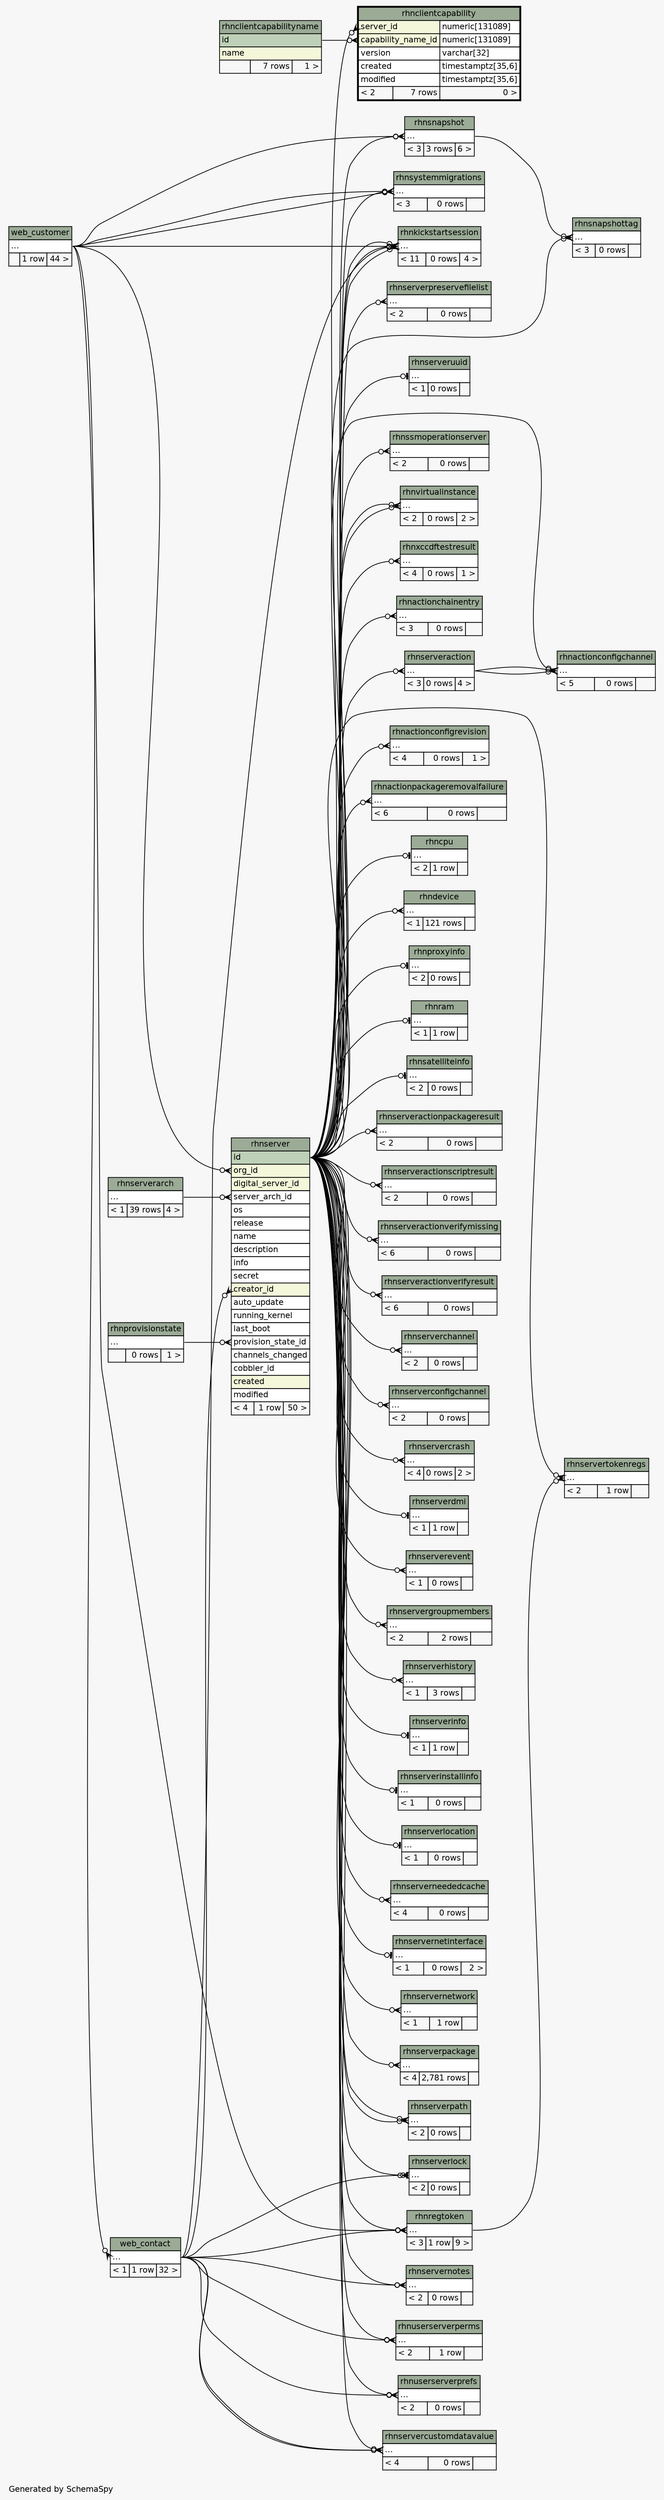 // dot 2.26.0 on Linux 2.6.32-696.6.3.el6.x86_64
// SchemaSpy rev 590
digraph "twoDegreesRelationshipsDiagram" {
  graph [
    rankdir="RL"
    bgcolor="#f7f7f7"
    label="\nGenerated by SchemaSpy"
    labeljust="l"
    nodesep="0.18"
    ranksep="0.46"
    fontname="Helvetica"
    fontsize="11"
  ];
  node [
    fontname="Helvetica"
    fontsize="11"
    shape="plaintext"
  ];
  edge [
    arrowsize="0.8"
  ];
  "rhnactionchainentry":"elipses":w -> "rhnserver":"id":e [arrowhead=none dir=back arrowtail=crowodot];
  "rhnactionconfigchannel":"elipses":w -> "rhnserveraction":"elipses":e [arrowhead=none dir=back arrowtail=crowodot];
  "rhnactionconfigchannel":"elipses":w -> "rhnserver":"id":e [arrowhead=none dir=back arrowtail=crowodot];
  "rhnactionconfigchannel":"elipses":w -> "rhnserveraction":"elipses":e [arrowhead=none dir=back arrowtail=crowodot];
  "rhnactionconfigrevision":"elipses":w -> "rhnserver":"id":e [arrowhead=none dir=back arrowtail=crowodot];
  "rhnactionpackageremovalfailure":"elipses":w -> "rhnserver":"id":e [arrowhead=none dir=back arrowtail=crowodot];
  "rhnclientcapability":"capability_name_id":w -> "rhnclientcapabilityname":"id":e [arrowhead=none dir=back arrowtail=crowodot];
  "rhnclientcapability":"server_id":w -> "rhnserver":"id":e [arrowhead=none dir=back arrowtail=crowodot];
  "rhncpu":"elipses":w -> "rhnserver":"id":e [arrowhead=none dir=back arrowtail=teeodot];
  "rhndevice":"elipses":w -> "rhnserver":"id":e [arrowhead=none dir=back arrowtail=crowodot];
  "rhnkickstartsession":"elipses":w -> "rhnserver":"id":e [arrowhead=none dir=back arrowtail=crowodot];
  "rhnkickstartsession":"elipses":w -> "rhnserver":"id":e [arrowhead=none dir=back arrowtail=crowodot];
  "rhnkickstartsession":"elipses":w -> "rhnserver":"id":e [arrowhead=none dir=back arrowtail=crowodot];
  "rhnkickstartsession":"elipses":w -> "web_customer":"elipses":e [arrowhead=none dir=back arrowtail=crowodot];
  "rhnkickstartsession":"elipses":w -> "web_contact":"elipses":e [arrowhead=none dir=back arrowtail=crowodot];
  "rhnproxyinfo":"elipses":w -> "rhnserver":"id":e [arrowhead=none dir=back arrowtail=teeodot];
  "rhnram":"elipses":w -> "rhnserver":"id":e [arrowhead=none dir=back arrowtail=teeodot];
  "rhnregtoken":"elipses":w -> "web_customer":"elipses":e [arrowhead=none dir=back arrowtail=crowodot];
  "rhnregtoken":"elipses":w -> "rhnserver":"id":e [arrowhead=none dir=back arrowtail=crowodot];
  "rhnregtoken":"elipses":w -> "web_contact":"elipses":e [arrowhead=none dir=back arrowtail=crowodot];
  "rhnsatelliteinfo":"elipses":w -> "rhnserver":"id":e [arrowhead=none dir=back arrowtail=teeodot];
  "rhnserver":"creator_id":w -> "web_contact":"elipses":e [arrowhead=none dir=back arrowtail=crowodot];
  "rhnserver":"org_id":w -> "web_customer":"elipses":e [arrowhead=none dir=back arrowtail=crowodot];
  "rhnserver":"provision_state_id":w -> "rhnprovisionstate":"elipses":e [arrowhead=none dir=back arrowtail=crowodot];
  "rhnserver":"server_arch_id":w -> "rhnserverarch":"elipses":e [arrowhead=none dir=back arrowtail=crowodot];
  "rhnserveraction":"elipses":w -> "rhnserver":"id":e [arrowhead=none dir=back arrowtail=crowodot];
  "rhnserveractionpackageresult":"elipses":w -> "rhnserver":"id":e [arrowhead=none dir=back arrowtail=crowodot];
  "rhnserveractionscriptresult":"elipses":w -> "rhnserver":"id":e [arrowhead=none dir=back arrowtail=crowodot];
  "rhnserveractionverifymissing":"elipses":w -> "rhnserver":"id":e [arrowhead=none dir=back arrowtail=crowodot];
  "rhnserveractionverifyresult":"elipses":w -> "rhnserver":"id":e [arrowhead=none dir=back arrowtail=crowodot];
  "rhnserverchannel":"elipses":w -> "rhnserver":"id":e [arrowhead=none dir=back arrowtail=crowodot];
  "rhnserverconfigchannel":"elipses":w -> "rhnserver":"id":e [arrowhead=none dir=back arrowtail=crowodot];
  "rhnservercrash":"elipses":w -> "rhnserver":"id":e [arrowhead=none dir=back arrowtail=crowodot];
  "rhnservercustomdatavalue":"elipses":w -> "web_contact":"elipses":e [arrowhead=none dir=back arrowtail=crowodot];
  "rhnservercustomdatavalue":"elipses":w -> "web_contact":"elipses":e [arrowhead=none dir=back arrowtail=crowodot];
  "rhnservercustomdatavalue":"elipses":w -> "rhnserver":"id":e [arrowhead=none dir=back arrowtail=crowodot];
  "rhnserverdmi":"elipses":w -> "rhnserver":"id":e [arrowhead=none dir=back arrowtail=teeodot];
  "rhnserverevent":"elipses":w -> "rhnserver":"id":e [arrowhead=none dir=back arrowtail=crowodot];
  "rhnservergroupmembers":"elipses":w -> "rhnserver":"id":e [arrowhead=none dir=back arrowtail=crowodot];
  "rhnserverhistory":"elipses":w -> "rhnserver":"id":e [arrowhead=none dir=back arrowtail=crowodot];
  "rhnserverinfo":"elipses":w -> "rhnserver":"id":e [arrowhead=none dir=back arrowtail=teeodot];
  "rhnserverinstallinfo":"elipses":w -> "rhnserver":"id":e [arrowhead=none dir=back arrowtail=teeodot];
  "rhnserverlocation":"elipses":w -> "rhnserver":"id":e [arrowhead=none dir=back arrowtail=teeodot];
  "rhnserverlock":"elipses":w -> "web_contact":"elipses":e [arrowhead=none dir=back arrowtail=crowodot];
  "rhnserverlock":"elipses":w -> "rhnserver":"id":e [arrowhead=none dir=back arrowtail=teeodot];
  "rhnserverneededcache":"elipses":w -> "rhnserver":"id":e [arrowhead=none dir=back arrowtail=crowodot];
  "rhnservernetinterface":"elipses":w -> "rhnserver":"id":e [arrowhead=none dir=back arrowtail=teeodot];
  "rhnservernetwork":"elipses":w -> "rhnserver":"id":e [arrowhead=none dir=back arrowtail=crowodot];
  "rhnservernotes":"elipses":w -> "web_contact":"elipses":e [arrowhead=none dir=back arrowtail=crowodot];
  "rhnservernotes":"elipses":w -> "rhnserver":"id":e [arrowhead=none dir=back arrowtail=crowodot];
  "rhnserverpackage":"elipses":w -> "rhnserver":"id":e [arrowhead=none dir=back arrowtail=crowodot];
  "rhnserverpath":"elipses":w -> "rhnserver":"id":e [arrowhead=none dir=back arrowtail=crowodot];
  "rhnserverpath":"elipses":w -> "rhnserver":"id":e [arrowhead=none dir=back arrowtail=crowodot];
  "rhnserverpreservefilelist":"elipses":w -> "rhnserver":"id":e [arrowhead=none dir=back arrowtail=crowodot];
  "rhnservertokenregs":"elipses":w -> "rhnserver":"id":e [arrowhead=none dir=back arrowtail=crowodot];
  "rhnservertokenregs":"elipses":w -> "rhnregtoken":"elipses":e [arrowhead=none dir=back arrowtail=crowodot];
  "rhnserveruuid":"elipses":w -> "rhnserver":"id":e [arrowhead=none dir=back arrowtail=teeodot];
  "rhnsnapshot":"elipses":w -> "web_customer":"elipses":e [arrowhead=none dir=back arrowtail=crowodot];
  "rhnsnapshot":"elipses":w -> "rhnserver":"id":e [arrowhead=none dir=back arrowtail=crowodot];
  "rhnsnapshottag":"elipses":w -> "rhnserver":"id":e [arrowhead=none dir=back arrowtail=crowodot];
  "rhnsnapshottag":"elipses":w -> "rhnsnapshot":"elipses":e [arrowhead=none dir=back arrowtail=crowodot];
  "rhnssmoperationserver":"elipses":w -> "rhnserver":"id":e [arrowhead=none dir=back arrowtail=crowodot];
  "rhnsystemmigrations":"elipses":w -> "web_customer":"elipses":e [arrowhead=none dir=back arrowtail=crowodot];
  "rhnsystemmigrations":"elipses":w -> "web_customer":"elipses":e [arrowhead=none dir=back arrowtail=crowodot];
  "rhnsystemmigrations":"elipses":w -> "rhnserver":"id":e [arrowhead=none dir=back arrowtail=crowodot];
  "rhnuserserverperms":"elipses":w -> "rhnserver":"id":e [arrowhead=none dir=back arrowtail=crowodot];
  "rhnuserserverperms":"elipses":w -> "web_contact":"elipses":e [arrowhead=none dir=back arrowtail=crowodot];
  "rhnuserserverprefs":"elipses":w -> "rhnserver":"id":e [arrowhead=none dir=back arrowtail=crowodot];
  "rhnuserserverprefs":"elipses":w -> "web_contact":"elipses":e [arrowhead=none dir=back arrowtail=crowodot];
  "rhnvirtualinstance":"elipses":w -> "rhnserver":"id":e [arrowhead=none dir=back arrowtail=crowodot];
  "rhnvirtualinstance":"elipses":w -> "rhnserver":"id":e [arrowhead=none dir=back arrowtail=crowodot];
  "rhnxccdftestresult":"elipses":w -> "rhnserver":"id":e [arrowhead=none dir=back arrowtail=crowodot];
  "web_contact":"elipses":w -> "web_customer":"elipses":e [arrowhead=none dir=back arrowtail=crowodot];
  "rhnactionchainentry" [
    label=<
    <TABLE BORDER="0" CELLBORDER="1" CELLSPACING="0" BGCOLOR="#ffffff">
      <TR><TD COLSPAN="3" BGCOLOR="#9bab96" ALIGN="CENTER">rhnactionchainentry</TD></TR>
      <TR><TD PORT="elipses" COLSPAN="3" ALIGN="LEFT">...</TD></TR>
      <TR><TD ALIGN="LEFT" BGCOLOR="#f7f7f7">&lt; 3</TD><TD ALIGN="RIGHT" BGCOLOR="#f7f7f7">0 rows</TD><TD ALIGN="RIGHT" BGCOLOR="#f7f7f7">  </TD></TR>
    </TABLE>>
    URL="rhnactionchainentry.html"
    tooltip="rhnactionchainentry"
  ];
  "rhnactionconfigchannel" [
    label=<
    <TABLE BORDER="0" CELLBORDER="1" CELLSPACING="0" BGCOLOR="#ffffff">
      <TR><TD COLSPAN="3" BGCOLOR="#9bab96" ALIGN="CENTER">rhnactionconfigchannel</TD></TR>
      <TR><TD PORT="elipses" COLSPAN="3" ALIGN="LEFT">...</TD></TR>
      <TR><TD ALIGN="LEFT" BGCOLOR="#f7f7f7">&lt; 5</TD><TD ALIGN="RIGHT" BGCOLOR="#f7f7f7">0 rows</TD><TD ALIGN="RIGHT" BGCOLOR="#f7f7f7">  </TD></TR>
    </TABLE>>
    URL="rhnactionconfigchannel.html"
    tooltip="rhnactionconfigchannel"
  ];
  "rhnactionconfigrevision" [
    label=<
    <TABLE BORDER="0" CELLBORDER="1" CELLSPACING="0" BGCOLOR="#ffffff">
      <TR><TD COLSPAN="3" BGCOLOR="#9bab96" ALIGN="CENTER">rhnactionconfigrevision</TD></TR>
      <TR><TD PORT="elipses" COLSPAN="3" ALIGN="LEFT">...</TD></TR>
      <TR><TD ALIGN="LEFT" BGCOLOR="#f7f7f7">&lt; 4</TD><TD ALIGN="RIGHT" BGCOLOR="#f7f7f7">0 rows</TD><TD ALIGN="RIGHT" BGCOLOR="#f7f7f7">1 &gt;</TD></TR>
    </TABLE>>
    URL="rhnactionconfigrevision.html"
    tooltip="rhnactionconfigrevision"
  ];
  "rhnactionpackageremovalfailure" [
    label=<
    <TABLE BORDER="0" CELLBORDER="1" CELLSPACING="0" BGCOLOR="#ffffff">
      <TR><TD COLSPAN="3" BGCOLOR="#9bab96" ALIGN="CENTER">rhnactionpackageremovalfailure</TD></TR>
      <TR><TD PORT="elipses" COLSPAN="3" ALIGN="LEFT">...</TD></TR>
      <TR><TD ALIGN="LEFT" BGCOLOR="#f7f7f7">&lt; 6</TD><TD ALIGN="RIGHT" BGCOLOR="#f7f7f7">0 rows</TD><TD ALIGN="RIGHT" BGCOLOR="#f7f7f7">  </TD></TR>
    </TABLE>>
    URL="rhnactionpackageremovalfailure.html"
    tooltip="rhnactionpackageremovalfailure"
  ];
  "rhnclientcapability" [
    label=<
    <TABLE BORDER="2" CELLBORDER="1" CELLSPACING="0" BGCOLOR="#ffffff">
      <TR><TD COLSPAN="3" BGCOLOR="#9bab96" ALIGN="CENTER">rhnclientcapability</TD></TR>
      <TR><TD PORT="server_id" COLSPAN="2" BGCOLOR="#f4f7da" ALIGN="LEFT">server_id</TD><TD PORT="server_id.type" ALIGN="LEFT">numeric[131089]</TD></TR>
      <TR><TD PORT="capability_name_id" COLSPAN="2" BGCOLOR="#f4f7da" ALIGN="LEFT">capability_name_id</TD><TD PORT="capability_name_id.type" ALIGN="LEFT">numeric[131089]</TD></TR>
      <TR><TD PORT="version" COLSPAN="2" ALIGN="LEFT">version</TD><TD PORT="version.type" ALIGN="LEFT">varchar[32]</TD></TR>
      <TR><TD PORT="created" COLSPAN="2" ALIGN="LEFT">created</TD><TD PORT="created.type" ALIGN="LEFT">timestamptz[35,6]</TD></TR>
      <TR><TD PORT="modified" COLSPAN="2" ALIGN="LEFT">modified</TD><TD PORT="modified.type" ALIGN="LEFT">timestamptz[35,6]</TD></TR>
      <TR><TD ALIGN="LEFT" BGCOLOR="#f7f7f7">&lt; 2</TD><TD ALIGN="RIGHT" BGCOLOR="#f7f7f7">7 rows</TD><TD ALIGN="RIGHT" BGCOLOR="#f7f7f7">0 &gt;</TD></TR>
    </TABLE>>
    URL="rhnclientcapability.html"
    tooltip="rhnclientcapability"
  ];
  "rhnclientcapabilityname" [
    label=<
    <TABLE BORDER="0" CELLBORDER="1" CELLSPACING="0" BGCOLOR="#ffffff">
      <TR><TD COLSPAN="3" BGCOLOR="#9bab96" ALIGN="CENTER">rhnclientcapabilityname</TD></TR>
      <TR><TD PORT="id" COLSPAN="3" BGCOLOR="#bed1b8" ALIGN="LEFT">id</TD></TR>
      <TR><TD PORT="name" COLSPAN="3" BGCOLOR="#f4f7da" ALIGN="LEFT">name</TD></TR>
      <TR><TD ALIGN="LEFT" BGCOLOR="#f7f7f7">  </TD><TD ALIGN="RIGHT" BGCOLOR="#f7f7f7">7 rows</TD><TD ALIGN="RIGHT" BGCOLOR="#f7f7f7">1 &gt;</TD></TR>
    </TABLE>>
    URL="rhnclientcapabilityname.html"
    tooltip="rhnclientcapabilityname"
  ];
  "rhncpu" [
    label=<
    <TABLE BORDER="0" CELLBORDER="1" CELLSPACING="0" BGCOLOR="#ffffff">
      <TR><TD COLSPAN="3" BGCOLOR="#9bab96" ALIGN="CENTER">rhncpu</TD></TR>
      <TR><TD PORT="elipses" COLSPAN="3" ALIGN="LEFT">...</TD></TR>
      <TR><TD ALIGN="LEFT" BGCOLOR="#f7f7f7">&lt; 2</TD><TD ALIGN="RIGHT" BGCOLOR="#f7f7f7">1 row</TD><TD ALIGN="RIGHT" BGCOLOR="#f7f7f7">  </TD></TR>
    </TABLE>>
    URL="rhncpu.html"
    tooltip="rhncpu"
  ];
  "rhndevice" [
    label=<
    <TABLE BORDER="0" CELLBORDER="1" CELLSPACING="0" BGCOLOR="#ffffff">
      <TR><TD COLSPAN="3" BGCOLOR="#9bab96" ALIGN="CENTER">rhndevice</TD></TR>
      <TR><TD PORT="elipses" COLSPAN="3" ALIGN="LEFT">...</TD></TR>
      <TR><TD ALIGN="LEFT" BGCOLOR="#f7f7f7">&lt; 1</TD><TD ALIGN="RIGHT" BGCOLOR="#f7f7f7">121 rows</TD><TD ALIGN="RIGHT" BGCOLOR="#f7f7f7">  </TD></TR>
    </TABLE>>
    URL="rhndevice.html"
    tooltip="rhndevice"
  ];
  "rhnkickstartsession" [
    label=<
    <TABLE BORDER="0" CELLBORDER="1" CELLSPACING="0" BGCOLOR="#ffffff">
      <TR><TD COLSPAN="3" BGCOLOR="#9bab96" ALIGN="CENTER">rhnkickstartsession</TD></TR>
      <TR><TD PORT="elipses" COLSPAN="3" ALIGN="LEFT">...</TD></TR>
      <TR><TD ALIGN="LEFT" BGCOLOR="#f7f7f7">&lt; 11</TD><TD ALIGN="RIGHT" BGCOLOR="#f7f7f7">0 rows</TD><TD ALIGN="RIGHT" BGCOLOR="#f7f7f7">4 &gt;</TD></TR>
    </TABLE>>
    URL="rhnkickstartsession.html"
    tooltip="rhnkickstartsession"
  ];
  "rhnprovisionstate" [
    label=<
    <TABLE BORDER="0" CELLBORDER="1" CELLSPACING="0" BGCOLOR="#ffffff">
      <TR><TD COLSPAN="3" BGCOLOR="#9bab96" ALIGN="CENTER">rhnprovisionstate</TD></TR>
      <TR><TD PORT="elipses" COLSPAN="3" ALIGN="LEFT">...</TD></TR>
      <TR><TD ALIGN="LEFT" BGCOLOR="#f7f7f7">  </TD><TD ALIGN="RIGHT" BGCOLOR="#f7f7f7">0 rows</TD><TD ALIGN="RIGHT" BGCOLOR="#f7f7f7">1 &gt;</TD></TR>
    </TABLE>>
    URL="rhnprovisionstate.html"
    tooltip="rhnprovisionstate"
  ];
  "rhnproxyinfo" [
    label=<
    <TABLE BORDER="0" CELLBORDER="1" CELLSPACING="0" BGCOLOR="#ffffff">
      <TR><TD COLSPAN="3" BGCOLOR="#9bab96" ALIGN="CENTER">rhnproxyinfo</TD></TR>
      <TR><TD PORT="elipses" COLSPAN="3" ALIGN="LEFT">...</TD></TR>
      <TR><TD ALIGN="LEFT" BGCOLOR="#f7f7f7">&lt; 2</TD><TD ALIGN="RIGHT" BGCOLOR="#f7f7f7">0 rows</TD><TD ALIGN="RIGHT" BGCOLOR="#f7f7f7">  </TD></TR>
    </TABLE>>
    URL="rhnproxyinfo.html"
    tooltip="rhnproxyinfo"
  ];
  "rhnram" [
    label=<
    <TABLE BORDER="0" CELLBORDER="1" CELLSPACING="0" BGCOLOR="#ffffff">
      <TR><TD COLSPAN="3" BGCOLOR="#9bab96" ALIGN="CENTER">rhnram</TD></TR>
      <TR><TD PORT="elipses" COLSPAN="3" ALIGN="LEFT">...</TD></TR>
      <TR><TD ALIGN="LEFT" BGCOLOR="#f7f7f7">&lt; 1</TD><TD ALIGN="RIGHT" BGCOLOR="#f7f7f7">1 row</TD><TD ALIGN="RIGHT" BGCOLOR="#f7f7f7">  </TD></TR>
    </TABLE>>
    URL="rhnram.html"
    tooltip="rhnram"
  ];
  "rhnregtoken" [
    label=<
    <TABLE BORDER="0" CELLBORDER="1" CELLSPACING="0" BGCOLOR="#ffffff">
      <TR><TD COLSPAN="3" BGCOLOR="#9bab96" ALIGN="CENTER">rhnregtoken</TD></TR>
      <TR><TD PORT="elipses" COLSPAN="3" ALIGN="LEFT">...</TD></TR>
      <TR><TD ALIGN="LEFT" BGCOLOR="#f7f7f7">&lt; 3</TD><TD ALIGN="RIGHT" BGCOLOR="#f7f7f7">1 row</TD><TD ALIGN="RIGHT" BGCOLOR="#f7f7f7">9 &gt;</TD></TR>
    </TABLE>>
    URL="rhnregtoken.html"
    tooltip="rhnregtoken"
  ];
  "rhnsatelliteinfo" [
    label=<
    <TABLE BORDER="0" CELLBORDER="1" CELLSPACING="0" BGCOLOR="#ffffff">
      <TR><TD COLSPAN="3" BGCOLOR="#9bab96" ALIGN="CENTER">rhnsatelliteinfo</TD></TR>
      <TR><TD PORT="elipses" COLSPAN="3" ALIGN="LEFT">...</TD></TR>
      <TR><TD ALIGN="LEFT" BGCOLOR="#f7f7f7">&lt; 2</TD><TD ALIGN="RIGHT" BGCOLOR="#f7f7f7">0 rows</TD><TD ALIGN="RIGHT" BGCOLOR="#f7f7f7">  </TD></TR>
    </TABLE>>
    URL="rhnsatelliteinfo.html"
    tooltip="rhnsatelliteinfo"
  ];
  "rhnserver" [
    label=<
    <TABLE BORDER="0" CELLBORDER="1" CELLSPACING="0" BGCOLOR="#ffffff">
      <TR><TD COLSPAN="3" BGCOLOR="#9bab96" ALIGN="CENTER">rhnserver</TD></TR>
      <TR><TD PORT="id" COLSPAN="3" BGCOLOR="#bed1b8" ALIGN="LEFT">id</TD></TR>
      <TR><TD PORT="org_id" COLSPAN="3" BGCOLOR="#f4f7da" ALIGN="LEFT">org_id</TD></TR>
      <TR><TD PORT="digital_server_id" COLSPAN="3" BGCOLOR="#f4f7da" ALIGN="LEFT">digital_server_id</TD></TR>
      <TR><TD PORT="server_arch_id" COLSPAN="3" ALIGN="LEFT">server_arch_id</TD></TR>
      <TR><TD PORT="os" COLSPAN="3" ALIGN="LEFT">os</TD></TR>
      <TR><TD PORT="release" COLSPAN="3" ALIGN="LEFT">release</TD></TR>
      <TR><TD PORT="name" COLSPAN="3" ALIGN="LEFT">name</TD></TR>
      <TR><TD PORT="description" COLSPAN="3" ALIGN="LEFT">description</TD></TR>
      <TR><TD PORT="info" COLSPAN="3" ALIGN="LEFT">info</TD></TR>
      <TR><TD PORT="secret" COLSPAN="3" ALIGN="LEFT">secret</TD></TR>
      <TR><TD PORT="creator_id" COLSPAN="3" BGCOLOR="#f4f7da" ALIGN="LEFT">creator_id</TD></TR>
      <TR><TD PORT="auto_update" COLSPAN="3" ALIGN="LEFT">auto_update</TD></TR>
      <TR><TD PORT="running_kernel" COLSPAN="3" ALIGN="LEFT">running_kernel</TD></TR>
      <TR><TD PORT="last_boot" COLSPAN="3" ALIGN="LEFT">last_boot</TD></TR>
      <TR><TD PORT="provision_state_id" COLSPAN="3" ALIGN="LEFT">provision_state_id</TD></TR>
      <TR><TD PORT="channels_changed" COLSPAN="3" ALIGN="LEFT">channels_changed</TD></TR>
      <TR><TD PORT="cobbler_id" COLSPAN="3" ALIGN="LEFT">cobbler_id</TD></TR>
      <TR><TD PORT="created" COLSPAN="3" BGCOLOR="#f4f7da" ALIGN="LEFT">created</TD></TR>
      <TR><TD PORT="modified" COLSPAN="3" ALIGN="LEFT">modified</TD></TR>
      <TR><TD ALIGN="LEFT" BGCOLOR="#f7f7f7">&lt; 4</TD><TD ALIGN="RIGHT" BGCOLOR="#f7f7f7">1 row</TD><TD ALIGN="RIGHT" BGCOLOR="#f7f7f7">50 &gt;</TD></TR>
    </TABLE>>
    URL="rhnserver.html"
    tooltip="rhnserver"
  ];
  "rhnserveraction" [
    label=<
    <TABLE BORDER="0" CELLBORDER="1" CELLSPACING="0" BGCOLOR="#ffffff">
      <TR><TD COLSPAN="3" BGCOLOR="#9bab96" ALIGN="CENTER">rhnserveraction</TD></TR>
      <TR><TD PORT="elipses" COLSPAN="3" ALIGN="LEFT">...</TD></TR>
      <TR><TD ALIGN="LEFT" BGCOLOR="#f7f7f7">&lt; 3</TD><TD ALIGN="RIGHT" BGCOLOR="#f7f7f7">0 rows</TD><TD ALIGN="RIGHT" BGCOLOR="#f7f7f7">4 &gt;</TD></TR>
    </TABLE>>
    URL="rhnserveraction.html"
    tooltip="rhnserveraction"
  ];
  "rhnserveractionpackageresult" [
    label=<
    <TABLE BORDER="0" CELLBORDER="1" CELLSPACING="0" BGCOLOR="#ffffff">
      <TR><TD COLSPAN="3" BGCOLOR="#9bab96" ALIGN="CENTER">rhnserveractionpackageresult</TD></TR>
      <TR><TD PORT="elipses" COLSPAN="3" ALIGN="LEFT">...</TD></TR>
      <TR><TD ALIGN="LEFT" BGCOLOR="#f7f7f7">&lt; 2</TD><TD ALIGN="RIGHT" BGCOLOR="#f7f7f7">0 rows</TD><TD ALIGN="RIGHT" BGCOLOR="#f7f7f7">  </TD></TR>
    </TABLE>>
    URL="rhnserveractionpackageresult.html"
    tooltip="rhnserveractionpackageresult"
  ];
  "rhnserveractionscriptresult" [
    label=<
    <TABLE BORDER="0" CELLBORDER="1" CELLSPACING="0" BGCOLOR="#ffffff">
      <TR><TD COLSPAN="3" BGCOLOR="#9bab96" ALIGN="CENTER">rhnserveractionscriptresult</TD></TR>
      <TR><TD PORT="elipses" COLSPAN="3" ALIGN="LEFT">...</TD></TR>
      <TR><TD ALIGN="LEFT" BGCOLOR="#f7f7f7">&lt; 2</TD><TD ALIGN="RIGHT" BGCOLOR="#f7f7f7">0 rows</TD><TD ALIGN="RIGHT" BGCOLOR="#f7f7f7">  </TD></TR>
    </TABLE>>
    URL="rhnserveractionscriptresult.html"
    tooltip="rhnserveractionscriptresult"
  ];
  "rhnserveractionverifymissing" [
    label=<
    <TABLE BORDER="0" CELLBORDER="1" CELLSPACING="0" BGCOLOR="#ffffff">
      <TR><TD COLSPAN="3" BGCOLOR="#9bab96" ALIGN="CENTER">rhnserveractionverifymissing</TD></TR>
      <TR><TD PORT="elipses" COLSPAN="3" ALIGN="LEFT">...</TD></TR>
      <TR><TD ALIGN="LEFT" BGCOLOR="#f7f7f7">&lt; 6</TD><TD ALIGN="RIGHT" BGCOLOR="#f7f7f7">0 rows</TD><TD ALIGN="RIGHT" BGCOLOR="#f7f7f7">  </TD></TR>
    </TABLE>>
    URL="rhnserveractionverifymissing.html"
    tooltip="rhnserveractionverifymissing"
  ];
  "rhnserveractionverifyresult" [
    label=<
    <TABLE BORDER="0" CELLBORDER="1" CELLSPACING="0" BGCOLOR="#ffffff">
      <TR><TD COLSPAN="3" BGCOLOR="#9bab96" ALIGN="CENTER">rhnserveractionverifyresult</TD></TR>
      <TR><TD PORT="elipses" COLSPAN="3" ALIGN="LEFT">...</TD></TR>
      <TR><TD ALIGN="LEFT" BGCOLOR="#f7f7f7">&lt; 6</TD><TD ALIGN="RIGHT" BGCOLOR="#f7f7f7">0 rows</TD><TD ALIGN="RIGHT" BGCOLOR="#f7f7f7">  </TD></TR>
    </TABLE>>
    URL="rhnserveractionverifyresult.html"
    tooltip="rhnserveractionverifyresult"
  ];
  "rhnserverarch" [
    label=<
    <TABLE BORDER="0" CELLBORDER="1" CELLSPACING="0" BGCOLOR="#ffffff">
      <TR><TD COLSPAN="3" BGCOLOR="#9bab96" ALIGN="CENTER">rhnserverarch</TD></TR>
      <TR><TD PORT="elipses" COLSPAN="3" ALIGN="LEFT">...</TD></TR>
      <TR><TD ALIGN="LEFT" BGCOLOR="#f7f7f7">&lt; 1</TD><TD ALIGN="RIGHT" BGCOLOR="#f7f7f7">39 rows</TD><TD ALIGN="RIGHT" BGCOLOR="#f7f7f7">4 &gt;</TD></TR>
    </TABLE>>
    URL="rhnserverarch.html"
    tooltip="rhnserverarch"
  ];
  "rhnserverchannel" [
    label=<
    <TABLE BORDER="0" CELLBORDER="1" CELLSPACING="0" BGCOLOR="#ffffff">
      <TR><TD COLSPAN="3" BGCOLOR="#9bab96" ALIGN="CENTER">rhnserverchannel</TD></TR>
      <TR><TD PORT="elipses" COLSPAN="3" ALIGN="LEFT">...</TD></TR>
      <TR><TD ALIGN="LEFT" BGCOLOR="#f7f7f7">&lt; 2</TD><TD ALIGN="RIGHT" BGCOLOR="#f7f7f7">0 rows</TD><TD ALIGN="RIGHT" BGCOLOR="#f7f7f7">  </TD></TR>
    </TABLE>>
    URL="rhnserverchannel.html"
    tooltip="rhnserverchannel"
  ];
  "rhnserverconfigchannel" [
    label=<
    <TABLE BORDER="0" CELLBORDER="1" CELLSPACING="0" BGCOLOR="#ffffff">
      <TR><TD COLSPAN="3" BGCOLOR="#9bab96" ALIGN="CENTER">rhnserverconfigchannel</TD></TR>
      <TR><TD PORT="elipses" COLSPAN="3" ALIGN="LEFT">...</TD></TR>
      <TR><TD ALIGN="LEFT" BGCOLOR="#f7f7f7">&lt; 2</TD><TD ALIGN="RIGHT" BGCOLOR="#f7f7f7">0 rows</TD><TD ALIGN="RIGHT" BGCOLOR="#f7f7f7">  </TD></TR>
    </TABLE>>
    URL="rhnserverconfigchannel.html"
    tooltip="rhnserverconfigchannel"
  ];
  "rhnservercrash" [
    label=<
    <TABLE BORDER="0" CELLBORDER="1" CELLSPACING="0" BGCOLOR="#ffffff">
      <TR><TD COLSPAN="3" BGCOLOR="#9bab96" ALIGN="CENTER">rhnservercrash</TD></TR>
      <TR><TD PORT="elipses" COLSPAN="3" ALIGN="LEFT">...</TD></TR>
      <TR><TD ALIGN="LEFT" BGCOLOR="#f7f7f7">&lt; 4</TD><TD ALIGN="RIGHT" BGCOLOR="#f7f7f7">0 rows</TD><TD ALIGN="RIGHT" BGCOLOR="#f7f7f7">2 &gt;</TD></TR>
    </TABLE>>
    URL="rhnservercrash.html"
    tooltip="rhnservercrash"
  ];
  "rhnservercustomdatavalue" [
    label=<
    <TABLE BORDER="0" CELLBORDER="1" CELLSPACING="0" BGCOLOR="#ffffff">
      <TR><TD COLSPAN="3" BGCOLOR="#9bab96" ALIGN="CENTER">rhnservercustomdatavalue</TD></TR>
      <TR><TD PORT="elipses" COLSPAN="3" ALIGN="LEFT">...</TD></TR>
      <TR><TD ALIGN="LEFT" BGCOLOR="#f7f7f7">&lt; 4</TD><TD ALIGN="RIGHT" BGCOLOR="#f7f7f7">0 rows</TD><TD ALIGN="RIGHT" BGCOLOR="#f7f7f7">  </TD></TR>
    </TABLE>>
    URL="rhnservercustomdatavalue.html"
    tooltip="rhnservercustomdatavalue"
  ];
  "rhnserverdmi" [
    label=<
    <TABLE BORDER="0" CELLBORDER="1" CELLSPACING="0" BGCOLOR="#ffffff">
      <TR><TD COLSPAN="3" BGCOLOR="#9bab96" ALIGN="CENTER">rhnserverdmi</TD></TR>
      <TR><TD PORT="elipses" COLSPAN="3" ALIGN="LEFT">...</TD></TR>
      <TR><TD ALIGN="LEFT" BGCOLOR="#f7f7f7">&lt; 1</TD><TD ALIGN="RIGHT" BGCOLOR="#f7f7f7">1 row</TD><TD ALIGN="RIGHT" BGCOLOR="#f7f7f7">  </TD></TR>
    </TABLE>>
    URL="rhnserverdmi.html"
    tooltip="rhnserverdmi"
  ];
  "rhnserverevent" [
    label=<
    <TABLE BORDER="0" CELLBORDER="1" CELLSPACING="0" BGCOLOR="#ffffff">
      <TR><TD COLSPAN="3" BGCOLOR="#9bab96" ALIGN="CENTER">rhnserverevent</TD></TR>
      <TR><TD PORT="elipses" COLSPAN="3" ALIGN="LEFT">...</TD></TR>
      <TR><TD ALIGN="LEFT" BGCOLOR="#f7f7f7">&lt; 1</TD><TD ALIGN="RIGHT" BGCOLOR="#f7f7f7">0 rows</TD><TD ALIGN="RIGHT" BGCOLOR="#f7f7f7">  </TD></TR>
    </TABLE>>
    URL="rhnserverevent.html"
    tooltip="rhnserverevent"
  ];
  "rhnservergroupmembers" [
    label=<
    <TABLE BORDER="0" CELLBORDER="1" CELLSPACING="0" BGCOLOR="#ffffff">
      <TR><TD COLSPAN="3" BGCOLOR="#9bab96" ALIGN="CENTER">rhnservergroupmembers</TD></TR>
      <TR><TD PORT="elipses" COLSPAN="3" ALIGN="LEFT">...</TD></TR>
      <TR><TD ALIGN="LEFT" BGCOLOR="#f7f7f7">&lt; 2</TD><TD ALIGN="RIGHT" BGCOLOR="#f7f7f7">2 rows</TD><TD ALIGN="RIGHT" BGCOLOR="#f7f7f7">  </TD></TR>
    </TABLE>>
    URL="rhnservergroupmembers.html"
    tooltip="rhnservergroupmembers"
  ];
  "rhnserverhistory" [
    label=<
    <TABLE BORDER="0" CELLBORDER="1" CELLSPACING="0" BGCOLOR="#ffffff">
      <TR><TD COLSPAN="3" BGCOLOR="#9bab96" ALIGN="CENTER">rhnserverhistory</TD></TR>
      <TR><TD PORT="elipses" COLSPAN="3" ALIGN="LEFT">...</TD></TR>
      <TR><TD ALIGN="LEFT" BGCOLOR="#f7f7f7">&lt; 1</TD><TD ALIGN="RIGHT" BGCOLOR="#f7f7f7">3 rows</TD><TD ALIGN="RIGHT" BGCOLOR="#f7f7f7">  </TD></TR>
    </TABLE>>
    URL="rhnserverhistory.html"
    tooltip="rhnserverhistory"
  ];
  "rhnserverinfo" [
    label=<
    <TABLE BORDER="0" CELLBORDER="1" CELLSPACING="0" BGCOLOR="#ffffff">
      <TR><TD COLSPAN="3" BGCOLOR="#9bab96" ALIGN="CENTER">rhnserverinfo</TD></TR>
      <TR><TD PORT="elipses" COLSPAN="3" ALIGN="LEFT">...</TD></TR>
      <TR><TD ALIGN="LEFT" BGCOLOR="#f7f7f7">&lt; 1</TD><TD ALIGN="RIGHT" BGCOLOR="#f7f7f7">1 row</TD><TD ALIGN="RIGHT" BGCOLOR="#f7f7f7">  </TD></TR>
    </TABLE>>
    URL="rhnserverinfo.html"
    tooltip="rhnserverinfo"
  ];
  "rhnserverinstallinfo" [
    label=<
    <TABLE BORDER="0" CELLBORDER="1" CELLSPACING="0" BGCOLOR="#ffffff">
      <TR><TD COLSPAN="3" BGCOLOR="#9bab96" ALIGN="CENTER">rhnserverinstallinfo</TD></TR>
      <TR><TD PORT="elipses" COLSPAN="3" ALIGN="LEFT">...</TD></TR>
      <TR><TD ALIGN="LEFT" BGCOLOR="#f7f7f7">&lt; 1</TD><TD ALIGN="RIGHT" BGCOLOR="#f7f7f7">0 rows</TD><TD ALIGN="RIGHT" BGCOLOR="#f7f7f7">  </TD></TR>
    </TABLE>>
    URL="rhnserverinstallinfo.html"
    tooltip="rhnserverinstallinfo"
  ];
  "rhnserverlocation" [
    label=<
    <TABLE BORDER="0" CELLBORDER="1" CELLSPACING="0" BGCOLOR="#ffffff">
      <TR><TD COLSPAN="3" BGCOLOR="#9bab96" ALIGN="CENTER">rhnserverlocation</TD></TR>
      <TR><TD PORT="elipses" COLSPAN="3" ALIGN="LEFT">...</TD></TR>
      <TR><TD ALIGN="LEFT" BGCOLOR="#f7f7f7">&lt; 1</TD><TD ALIGN="RIGHT" BGCOLOR="#f7f7f7">0 rows</TD><TD ALIGN="RIGHT" BGCOLOR="#f7f7f7">  </TD></TR>
    </TABLE>>
    URL="rhnserverlocation.html"
    tooltip="rhnserverlocation"
  ];
  "rhnserverlock" [
    label=<
    <TABLE BORDER="0" CELLBORDER="1" CELLSPACING="0" BGCOLOR="#ffffff">
      <TR><TD COLSPAN="3" BGCOLOR="#9bab96" ALIGN="CENTER">rhnserverlock</TD></TR>
      <TR><TD PORT="elipses" COLSPAN="3" ALIGN="LEFT">...</TD></TR>
      <TR><TD ALIGN="LEFT" BGCOLOR="#f7f7f7">&lt; 2</TD><TD ALIGN="RIGHT" BGCOLOR="#f7f7f7">0 rows</TD><TD ALIGN="RIGHT" BGCOLOR="#f7f7f7">  </TD></TR>
    </TABLE>>
    URL="rhnserverlock.html"
    tooltip="rhnserverlock"
  ];
  "rhnserverneededcache" [
    label=<
    <TABLE BORDER="0" CELLBORDER="1" CELLSPACING="0" BGCOLOR="#ffffff">
      <TR><TD COLSPAN="3" BGCOLOR="#9bab96" ALIGN="CENTER">rhnserverneededcache</TD></TR>
      <TR><TD PORT="elipses" COLSPAN="3" ALIGN="LEFT">...</TD></TR>
      <TR><TD ALIGN="LEFT" BGCOLOR="#f7f7f7">&lt; 4</TD><TD ALIGN="RIGHT" BGCOLOR="#f7f7f7">0 rows</TD><TD ALIGN="RIGHT" BGCOLOR="#f7f7f7">  </TD></TR>
    </TABLE>>
    URL="rhnserverneededcache.html"
    tooltip="rhnserverneededcache"
  ];
  "rhnservernetinterface" [
    label=<
    <TABLE BORDER="0" CELLBORDER="1" CELLSPACING="0" BGCOLOR="#ffffff">
      <TR><TD COLSPAN="3" BGCOLOR="#9bab96" ALIGN="CENTER">rhnservernetinterface</TD></TR>
      <TR><TD PORT="elipses" COLSPAN="3" ALIGN="LEFT">...</TD></TR>
      <TR><TD ALIGN="LEFT" BGCOLOR="#f7f7f7">&lt; 1</TD><TD ALIGN="RIGHT" BGCOLOR="#f7f7f7">0 rows</TD><TD ALIGN="RIGHT" BGCOLOR="#f7f7f7">2 &gt;</TD></TR>
    </TABLE>>
    URL="rhnservernetinterface.html"
    tooltip="rhnservernetinterface"
  ];
  "rhnservernetwork" [
    label=<
    <TABLE BORDER="0" CELLBORDER="1" CELLSPACING="0" BGCOLOR="#ffffff">
      <TR><TD COLSPAN="3" BGCOLOR="#9bab96" ALIGN="CENTER">rhnservernetwork</TD></TR>
      <TR><TD PORT="elipses" COLSPAN="3" ALIGN="LEFT">...</TD></TR>
      <TR><TD ALIGN="LEFT" BGCOLOR="#f7f7f7">&lt; 1</TD><TD ALIGN="RIGHT" BGCOLOR="#f7f7f7">1 row</TD><TD ALIGN="RIGHT" BGCOLOR="#f7f7f7">  </TD></TR>
    </TABLE>>
    URL="rhnservernetwork.html"
    tooltip="rhnservernetwork"
  ];
  "rhnservernotes" [
    label=<
    <TABLE BORDER="0" CELLBORDER="1" CELLSPACING="0" BGCOLOR="#ffffff">
      <TR><TD COLSPAN="3" BGCOLOR="#9bab96" ALIGN="CENTER">rhnservernotes</TD></TR>
      <TR><TD PORT="elipses" COLSPAN="3" ALIGN="LEFT">...</TD></TR>
      <TR><TD ALIGN="LEFT" BGCOLOR="#f7f7f7">&lt; 2</TD><TD ALIGN="RIGHT" BGCOLOR="#f7f7f7">0 rows</TD><TD ALIGN="RIGHT" BGCOLOR="#f7f7f7">  </TD></TR>
    </TABLE>>
    URL="rhnservernotes.html"
    tooltip="rhnservernotes"
  ];
  "rhnserverpackage" [
    label=<
    <TABLE BORDER="0" CELLBORDER="1" CELLSPACING="0" BGCOLOR="#ffffff">
      <TR><TD COLSPAN="3" BGCOLOR="#9bab96" ALIGN="CENTER">rhnserverpackage</TD></TR>
      <TR><TD PORT="elipses" COLSPAN="3" ALIGN="LEFT">...</TD></TR>
      <TR><TD ALIGN="LEFT" BGCOLOR="#f7f7f7">&lt; 4</TD><TD ALIGN="RIGHT" BGCOLOR="#f7f7f7">2,781 rows</TD><TD ALIGN="RIGHT" BGCOLOR="#f7f7f7">  </TD></TR>
    </TABLE>>
    URL="rhnserverpackage.html"
    tooltip="rhnserverpackage"
  ];
  "rhnserverpath" [
    label=<
    <TABLE BORDER="0" CELLBORDER="1" CELLSPACING="0" BGCOLOR="#ffffff">
      <TR><TD COLSPAN="3" BGCOLOR="#9bab96" ALIGN="CENTER">rhnserverpath</TD></TR>
      <TR><TD PORT="elipses" COLSPAN="3" ALIGN="LEFT">...</TD></TR>
      <TR><TD ALIGN="LEFT" BGCOLOR="#f7f7f7">&lt; 2</TD><TD ALIGN="RIGHT" BGCOLOR="#f7f7f7">0 rows</TD><TD ALIGN="RIGHT" BGCOLOR="#f7f7f7">  </TD></TR>
    </TABLE>>
    URL="rhnserverpath.html"
    tooltip="rhnserverpath"
  ];
  "rhnserverpreservefilelist" [
    label=<
    <TABLE BORDER="0" CELLBORDER="1" CELLSPACING="0" BGCOLOR="#ffffff">
      <TR><TD COLSPAN="3" BGCOLOR="#9bab96" ALIGN="CENTER">rhnserverpreservefilelist</TD></TR>
      <TR><TD PORT="elipses" COLSPAN="3" ALIGN="LEFT">...</TD></TR>
      <TR><TD ALIGN="LEFT" BGCOLOR="#f7f7f7">&lt; 2</TD><TD ALIGN="RIGHT" BGCOLOR="#f7f7f7">0 rows</TD><TD ALIGN="RIGHT" BGCOLOR="#f7f7f7">  </TD></TR>
    </TABLE>>
    URL="rhnserverpreservefilelist.html"
    tooltip="rhnserverpreservefilelist"
  ];
  "rhnservertokenregs" [
    label=<
    <TABLE BORDER="0" CELLBORDER="1" CELLSPACING="0" BGCOLOR="#ffffff">
      <TR><TD COLSPAN="3" BGCOLOR="#9bab96" ALIGN="CENTER">rhnservertokenregs</TD></TR>
      <TR><TD PORT="elipses" COLSPAN="3" ALIGN="LEFT">...</TD></TR>
      <TR><TD ALIGN="LEFT" BGCOLOR="#f7f7f7">&lt; 2</TD><TD ALIGN="RIGHT" BGCOLOR="#f7f7f7">1 row</TD><TD ALIGN="RIGHT" BGCOLOR="#f7f7f7">  </TD></TR>
    </TABLE>>
    URL="rhnservertokenregs.html"
    tooltip="rhnservertokenregs"
  ];
  "rhnserveruuid" [
    label=<
    <TABLE BORDER="0" CELLBORDER="1" CELLSPACING="0" BGCOLOR="#ffffff">
      <TR><TD COLSPAN="3" BGCOLOR="#9bab96" ALIGN="CENTER">rhnserveruuid</TD></TR>
      <TR><TD PORT="elipses" COLSPAN="3" ALIGN="LEFT">...</TD></TR>
      <TR><TD ALIGN="LEFT" BGCOLOR="#f7f7f7">&lt; 1</TD><TD ALIGN="RIGHT" BGCOLOR="#f7f7f7">0 rows</TD><TD ALIGN="RIGHT" BGCOLOR="#f7f7f7">  </TD></TR>
    </TABLE>>
    URL="rhnserveruuid.html"
    tooltip="rhnserveruuid"
  ];
  "rhnsnapshot" [
    label=<
    <TABLE BORDER="0" CELLBORDER="1" CELLSPACING="0" BGCOLOR="#ffffff">
      <TR><TD COLSPAN="3" BGCOLOR="#9bab96" ALIGN="CENTER">rhnsnapshot</TD></TR>
      <TR><TD PORT="elipses" COLSPAN="3" ALIGN="LEFT">...</TD></TR>
      <TR><TD ALIGN="LEFT" BGCOLOR="#f7f7f7">&lt; 3</TD><TD ALIGN="RIGHT" BGCOLOR="#f7f7f7">3 rows</TD><TD ALIGN="RIGHT" BGCOLOR="#f7f7f7">6 &gt;</TD></TR>
    </TABLE>>
    URL="rhnsnapshot.html"
    tooltip="rhnsnapshot"
  ];
  "rhnsnapshottag" [
    label=<
    <TABLE BORDER="0" CELLBORDER="1" CELLSPACING="0" BGCOLOR="#ffffff">
      <TR><TD COLSPAN="3" BGCOLOR="#9bab96" ALIGN="CENTER">rhnsnapshottag</TD></TR>
      <TR><TD PORT="elipses" COLSPAN="3" ALIGN="LEFT">...</TD></TR>
      <TR><TD ALIGN="LEFT" BGCOLOR="#f7f7f7">&lt; 3</TD><TD ALIGN="RIGHT" BGCOLOR="#f7f7f7">0 rows</TD><TD ALIGN="RIGHT" BGCOLOR="#f7f7f7">  </TD></TR>
    </TABLE>>
    URL="rhnsnapshottag.html"
    tooltip="rhnsnapshottag"
  ];
  "rhnssmoperationserver" [
    label=<
    <TABLE BORDER="0" CELLBORDER="1" CELLSPACING="0" BGCOLOR="#ffffff">
      <TR><TD COLSPAN="3" BGCOLOR="#9bab96" ALIGN="CENTER">rhnssmoperationserver</TD></TR>
      <TR><TD PORT="elipses" COLSPAN="3" ALIGN="LEFT">...</TD></TR>
      <TR><TD ALIGN="LEFT" BGCOLOR="#f7f7f7">&lt; 2</TD><TD ALIGN="RIGHT" BGCOLOR="#f7f7f7">0 rows</TD><TD ALIGN="RIGHT" BGCOLOR="#f7f7f7">  </TD></TR>
    </TABLE>>
    URL="rhnssmoperationserver.html"
    tooltip="rhnssmoperationserver"
  ];
  "rhnsystemmigrations" [
    label=<
    <TABLE BORDER="0" CELLBORDER="1" CELLSPACING="0" BGCOLOR="#ffffff">
      <TR><TD COLSPAN="3" BGCOLOR="#9bab96" ALIGN="CENTER">rhnsystemmigrations</TD></TR>
      <TR><TD PORT="elipses" COLSPAN="3" ALIGN="LEFT">...</TD></TR>
      <TR><TD ALIGN="LEFT" BGCOLOR="#f7f7f7">&lt; 3</TD><TD ALIGN="RIGHT" BGCOLOR="#f7f7f7">0 rows</TD><TD ALIGN="RIGHT" BGCOLOR="#f7f7f7">  </TD></TR>
    </TABLE>>
    URL="rhnsystemmigrations.html"
    tooltip="rhnsystemmigrations"
  ];
  "rhnuserserverperms" [
    label=<
    <TABLE BORDER="0" CELLBORDER="1" CELLSPACING="0" BGCOLOR="#ffffff">
      <TR><TD COLSPAN="3" BGCOLOR="#9bab96" ALIGN="CENTER">rhnuserserverperms</TD></TR>
      <TR><TD PORT="elipses" COLSPAN="3" ALIGN="LEFT">...</TD></TR>
      <TR><TD ALIGN="LEFT" BGCOLOR="#f7f7f7">&lt; 2</TD><TD ALIGN="RIGHT" BGCOLOR="#f7f7f7">1 row</TD><TD ALIGN="RIGHT" BGCOLOR="#f7f7f7">  </TD></TR>
    </TABLE>>
    URL="rhnuserserverperms.html"
    tooltip="rhnuserserverperms"
  ];
  "rhnuserserverprefs" [
    label=<
    <TABLE BORDER="0" CELLBORDER="1" CELLSPACING="0" BGCOLOR="#ffffff">
      <TR><TD COLSPAN="3" BGCOLOR="#9bab96" ALIGN="CENTER">rhnuserserverprefs</TD></TR>
      <TR><TD PORT="elipses" COLSPAN="3" ALIGN="LEFT">...</TD></TR>
      <TR><TD ALIGN="LEFT" BGCOLOR="#f7f7f7">&lt; 2</TD><TD ALIGN="RIGHT" BGCOLOR="#f7f7f7">0 rows</TD><TD ALIGN="RIGHT" BGCOLOR="#f7f7f7">  </TD></TR>
    </TABLE>>
    URL="rhnuserserverprefs.html"
    tooltip="rhnuserserverprefs"
  ];
  "rhnvirtualinstance" [
    label=<
    <TABLE BORDER="0" CELLBORDER="1" CELLSPACING="0" BGCOLOR="#ffffff">
      <TR><TD COLSPAN="3" BGCOLOR="#9bab96" ALIGN="CENTER">rhnvirtualinstance</TD></TR>
      <TR><TD PORT="elipses" COLSPAN="3" ALIGN="LEFT">...</TD></TR>
      <TR><TD ALIGN="LEFT" BGCOLOR="#f7f7f7">&lt; 2</TD><TD ALIGN="RIGHT" BGCOLOR="#f7f7f7">0 rows</TD><TD ALIGN="RIGHT" BGCOLOR="#f7f7f7">2 &gt;</TD></TR>
    </TABLE>>
    URL="rhnvirtualinstance.html"
    tooltip="rhnvirtualinstance"
  ];
  "rhnxccdftestresult" [
    label=<
    <TABLE BORDER="0" CELLBORDER="1" CELLSPACING="0" BGCOLOR="#ffffff">
      <TR><TD COLSPAN="3" BGCOLOR="#9bab96" ALIGN="CENTER">rhnxccdftestresult</TD></TR>
      <TR><TD PORT="elipses" COLSPAN="3" ALIGN="LEFT">...</TD></TR>
      <TR><TD ALIGN="LEFT" BGCOLOR="#f7f7f7">&lt; 4</TD><TD ALIGN="RIGHT" BGCOLOR="#f7f7f7">0 rows</TD><TD ALIGN="RIGHT" BGCOLOR="#f7f7f7">1 &gt;</TD></TR>
    </TABLE>>
    URL="rhnxccdftestresult.html"
    tooltip="rhnxccdftestresult"
  ];
  "web_contact" [
    label=<
    <TABLE BORDER="0" CELLBORDER="1" CELLSPACING="0" BGCOLOR="#ffffff">
      <TR><TD COLSPAN="3" BGCOLOR="#9bab96" ALIGN="CENTER">web_contact</TD></TR>
      <TR><TD PORT="elipses" COLSPAN="3" ALIGN="LEFT">...</TD></TR>
      <TR><TD ALIGN="LEFT" BGCOLOR="#f7f7f7">&lt; 1</TD><TD ALIGN="RIGHT" BGCOLOR="#f7f7f7">1 row</TD><TD ALIGN="RIGHT" BGCOLOR="#f7f7f7">32 &gt;</TD></TR>
    </TABLE>>
    URL="web_contact.html"
    tooltip="web_contact"
  ];
  "web_customer" [
    label=<
    <TABLE BORDER="0" CELLBORDER="1" CELLSPACING="0" BGCOLOR="#ffffff">
      <TR><TD COLSPAN="3" BGCOLOR="#9bab96" ALIGN="CENTER">web_customer</TD></TR>
      <TR><TD PORT="elipses" COLSPAN="3" ALIGN="LEFT">...</TD></TR>
      <TR><TD ALIGN="LEFT" BGCOLOR="#f7f7f7">  </TD><TD ALIGN="RIGHT" BGCOLOR="#f7f7f7">1 row</TD><TD ALIGN="RIGHT" BGCOLOR="#f7f7f7">44 &gt;</TD></TR>
    </TABLE>>
    URL="web_customer.html"
    tooltip="web_customer"
  ];
}
